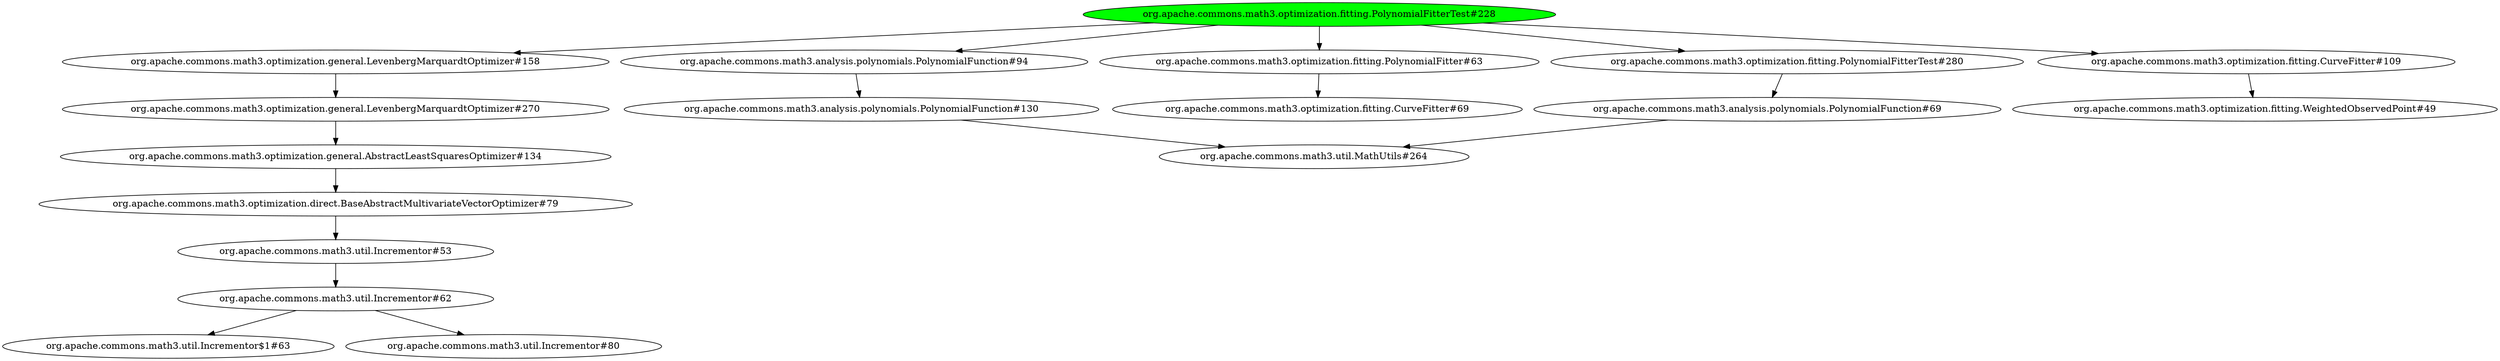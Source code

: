 digraph "cg/org.apache.commons.math3.optimization.fitting.PolynomialFitterTest#228"
{
	"org.apache.commons.math3.optimization.fitting.PolynomialFitterTest#228" [style=filled,fillcolor=green];
	"org.apache.commons.math3.optimization.fitting.PolynomialFitterTest#228" -> "org.apache.commons.math3.optimization.fitting.PolynomialFitterTest#280";
	"org.apache.commons.math3.optimization.fitting.PolynomialFitterTest#280" -> "org.apache.commons.math3.analysis.polynomials.PolynomialFunction#69";
	"org.apache.commons.math3.analysis.polynomials.PolynomialFunction#69" -> "org.apache.commons.math3.util.MathUtils#264";
	"org.apache.commons.math3.optimization.fitting.PolynomialFitterTest#228" -> "org.apache.commons.math3.optimization.general.LevenbergMarquardtOptimizer#158";
	"org.apache.commons.math3.optimization.general.LevenbergMarquardtOptimizer#158" -> "org.apache.commons.math3.optimization.general.LevenbergMarquardtOptimizer#270";
	"org.apache.commons.math3.optimization.general.LevenbergMarquardtOptimizer#270" -> "org.apache.commons.math3.optimization.general.AbstractLeastSquaresOptimizer#134";
	"org.apache.commons.math3.optimization.general.AbstractLeastSquaresOptimizer#134" -> "org.apache.commons.math3.optimization.direct.BaseAbstractMultivariateVectorOptimizer#79";
	"org.apache.commons.math3.optimization.direct.BaseAbstractMultivariateVectorOptimizer#79" -> "org.apache.commons.math3.util.Incrementor#53";
	"org.apache.commons.math3.util.Incrementor#53" -> "org.apache.commons.math3.util.Incrementor#62";
	"org.apache.commons.math3.util.Incrementor#62" -> "org.apache.commons.math3.util.Incrementor$1#63";
	"org.apache.commons.math3.util.Incrementor#62" -> "org.apache.commons.math3.util.Incrementor#80";
	"org.apache.commons.math3.optimization.fitting.PolynomialFitterTest#228" -> "org.apache.commons.math3.optimization.fitting.PolynomialFitter#63";
	"org.apache.commons.math3.optimization.fitting.PolynomialFitter#63" -> "org.apache.commons.math3.optimization.fitting.CurveFitter#69";
	"org.apache.commons.math3.optimization.fitting.PolynomialFitterTest#228" -> "org.apache.commons.math3.analysis.polynomials.PolynomialFunction#94";
	"org.apache.commons.math3.analysis.polynomials.PolynomialFunction#94" -> "org.apache.commons.math3.analysis.polynomials.PolynomialFunction#130";
	"org.apache.commons.math3.analysis.polynomials.PolynomialFunction#130" -> "org.apache.commons.math3.util.MathUtils#264";
	"org.apache.commons.math3.optimization.fitting.PolynomialFitterTest#228" -> "org.apache.commons.math3.optimization.fitting.CurveFitter#109";
	"org.apache.commons.math3.optimization.fitting.CurveFitter#109" -> "org.apache.commons.math3.optimization.fitting.WeightedObservedPoint#49";
}

